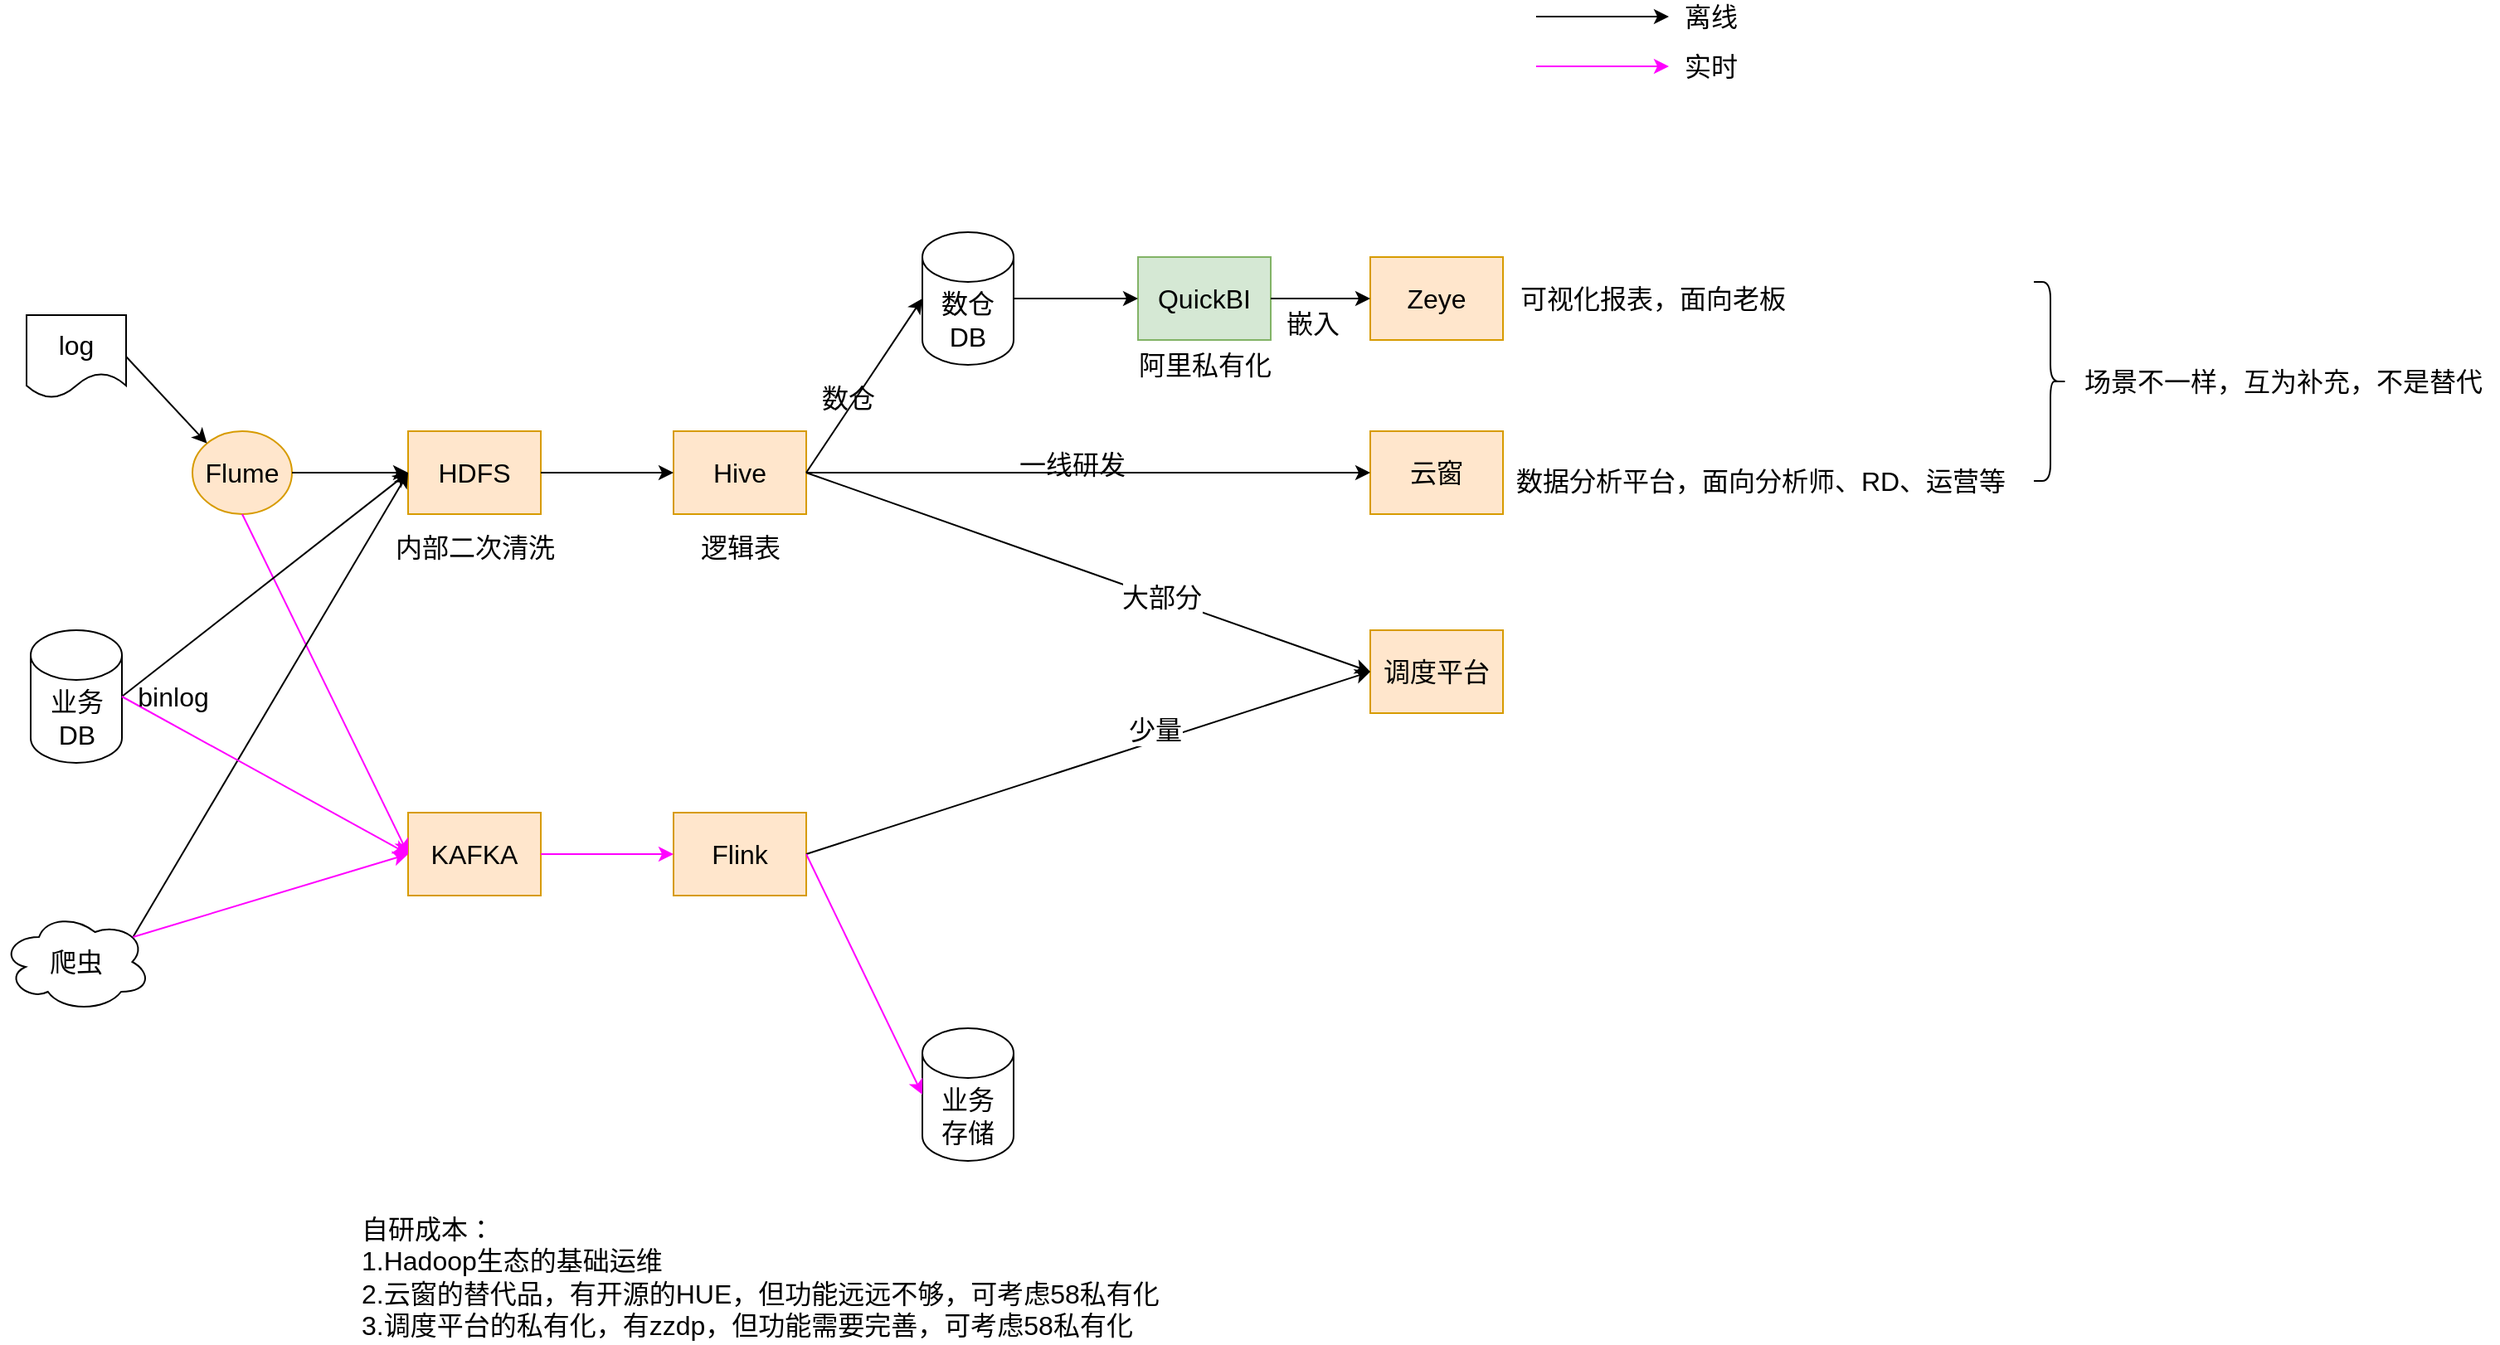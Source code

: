 <mxfile version="17.4.2" type="github">
  <diagram id="TMgxbQlVMmeY9P32GQ1a" name="Page-1">
    <mxGraphModel dx="941" dy="769" grid="1" gridSize="10" guides="1" tooltips="1" connect="1" arrows="1" fold="1" page="1" pageScale="1" pageWidth="827" pageHeight="1169" math="0" shadow="0">
      <root>
        <mxCell id="0" />
        <mxCell id="1" parent="0" />
        <mxCell id="b4gnppYfoSFITk3-e2fL-1" value="&lt;font style=&quot;font-size: 16px&quot;&gt;log&lt;/font&gt;" style="shape=document;whiteSpace=wrap;html=1;boundedLbl=1;" parent="1" vertex="1">
          <mxGeometry x="80" y="200" width="60" height="50" as="geometry" />
        </mxCell>
        <mxCell id="b4gnppYfoSFITk3-e2fL-2" value="业务DB" style="shape=cylinder3;whiteSpace=wrap;html=1;boundedLbl=1;backgroundOutline=1;size=15;fontSize=16;" parent="1" vertex="1">
          <mxGeometry x="82.5" y="390" width="55" height="80" as="geometry" />
        </mxCell>
        <mxCell id="b4gnppYfoSFITk3-e2fL-3" value="爬虫" style="ellipse;shape=cloud;whiteSpace=wrap;html=1;fontSize=16;" parent="1" vertex="1">
          <mxGeometry x="65" y="560" width="90" height="60" as="geometry" />
        </mxCell>
        <mxCell id="b4gnppYfoSFITk3-e2fL-4" value="HDFS" style="rounded=0;whiteSpace=wrap;html=1;fontSize=16;fillColor=#ffe6cc;strokeColor=#d79b00;" parent="1" vertex="1">
          <mxGeometry x="310" y="270" width="80" height="50" as="geometry" />
        </mxCell>
        <mxCell id="b4gnppYfoSFITk3-e2fL-6" value="Flume" style="ellipse;whiteSpace=wrap;html=1;fontSize=16;fillColor=#ffe6cc;strokeColor=#d79b00;" parent="1" vertex="1">
          <mxGeometry x="180" y="270" width="60" height="50" as="geometry" />
        </mxCell>
        <mxCell id="b4gnppYfoSFITk3-e2fL-7" value="KAFKA" style="rounded=0;whiteSpace=wrap;html=1;fontSize=16;fillColor=#ffe6cc;strokeColor=#d79b00;" parent="1" vertex="1">
          <mxGeometry x="310" y="500" width="80" height="50" as="geometry" />
        </mxCell>
        <mxCell id="b4gnppYfoSFITk3-e2fL-9" value="" style="endArrow=classic;html=1;rounded=0;fontSize=16;exitX=1;exitY=0.5;exitDx=0;exitDy=0;entryX=0;entryY=0;entryDx=0;entryDy=0;" parent="1" source="b4gnppYfoSFITk3-e2fL-1" target="b4gnppYfoSFITk3-e2fL-6" edge="1">
          <mxGeometry width="50" height="50" relative="1" as="geometry">
            <mxPoint x="210" y="430" as="sourcePoint" />
            <mxPoint x="260" y="380" as="targetPoint" />
          </mxGeometry>
        </mxCell>
        <mxCell id="b4gnppYfoSFITk3-e2fL-10" value="" style="endArrow=classic;html=1;rounded=0;fontSize=16;exitX=1;exitY=0.5;exitDx=0;exitDy=0;entryX=0;entryY=0.5;entryDx=0;entryDy=0;" parent="1" source="b4gnppYfoSFITk3-e2fL-6" target="b4gnppYfoSFITk3-e2fL-4" edge="1">
          <mxGeometry width="50" height="50" relative="1" as="geometry">
            <mxPoint x="150" y="235" as="sourcePoint" />
            <mxPoint x="198.787" y="287.322" as="targetPoint" />
          </mxGeometry>
        </mxCell>
        <mxCell id="b4gnppYfoSFITk3-e2fL-11" value="" style="endArrow=classic;html=1;rounded=0;fontSize=16;exitX=0.5;exitY=1;exitDx=0;exitDy=0;entryX=0;entryY=0.5;entryDx=0;entryDy=0;strokeColor=#FF00FF;" parent="1" source="b4gnppYfoSFITk3-e2fL-6" target="b4gnppYfoSFITk3-e2fL-7" edge="1">
          <mxGeometry width="50" height="50" relative="1" as="geometry">
            <mxPoint x="250" y="305" as="sourcePoint" />
            <mxPoint x="320" y="305" as="targetPoint" />
          </mxGeometry>
        </mxCell>
        <mxCell id="b4gnppYfoSFITk3-e2fL-12" value="" style="endArrow=classic;html=1;rounded=0;fontSize=16;exitX=1;exitY=0.5;exitDx=0;exitDy=0;entryX=0;entryY=0.5;entryDx=0;entryDy=0;exitPerimeter=0;" parent="1" source="b4gnppYfoSFITk3-e2fL-2" target="b4gnppYfoSFITk3-e2fL-4" edge="1">
          <mxGeometry width="50" height="50" relative="1" as="geometry">
            <mxPoint x="250" y="305" as="sourcePoint" />
            <mxPoint x="320" y="305" as="targetPoint" />
          </mxGeometry>
        </mxCell>
        <mxCell id="b4gnppYfoSFITk3-e2fL-13" value="" style="endArrow=classic;html=1;rounded=0;fontSize=16;exitX=0.88;exitY=0.25;exitDx=0;exitDy=0;entryX=0;entryY=0.5;entryDx=0;entryDy=0;exitPerimeter=0;" parent="1" source="b4gnppYfoSFITk3-e2fL-3" target="b4gnppYfoSFITk3-e2fL-4" edge="1">
          <mxGeometry width="50" height="50" relative="1" as="geometry">
            <mxPoint x="147.5" y="440" as="sourcePoint" />
            <mxPoint x="320" y="305" as="targetPoint" />
          </mxGeometry>
        </mxCell>
        <mxCell id="b4gnppYfoSFITk3-e2fL-14" value="内部二次清洗" style="text;html=1;align=center;verticalAlign=middle;resizable=0;points=[];autosize=1;strokeColor=none;fillColor=none;fontSize=16;" parent="1" vertex="1">
          <mxGeometry x="295" y="330" width="110" height="20" as="geometry" />
        </mxCell>
        <mxCell id="b4gnppYfoSFITk3-e2fL-15" value="Hive" style="rounded=0;whiteSpace=wrap;html=1;fontSize=16;fillColor=#ffe6cc;strokeColor=#d79b00;" parent="1" vertex="1">
          <mxGeometry x="470" y="270" width="80" height="50" as="geometry" />
        </mxCell>
        <mxCell id="b4gnppYfoSFITk3-e2fL-16" value="Flink" style="rounded=0;whiteSpace=wrap;html=1;fontSize=16;fillColor=#ffe6cc;strokeColor=#d79b00;" parent="1" vertex="1">
          <mxGeometry x="470" y="500" width="80" height="50" as="geometry" />
        </mxCell>
        <mxCell id="b4gnppYfoSFITk3-e2fL-18" value="逻辑表" style="text;html=1;align=center;verticalAlign=middle;resizable=0;points=[];autosize=1;strokeColor=none;fillColor=none;fontSize=16;" parent="1" vertex="1">
          <mxGeometry x="480" y="330" width="60" height="20" as="geometry" />
        </mxCell>
        <mxCell id="b4gnppYfoSFITk3-e2fL-20" value="数仓DB" style="shape=cylinder3;whiteSpace=wrap;html=1;boundedLbl=1;backgroundOutline=1;size=15;fontSize=16;" parent="1" vertex="1">
          <mxGeometry x="620" y="150" width="55" height="80" as="geometry" />
        </mxCell>
        <mxCell id="b4gnppYfoSFITk3-e2fL-21" value="QuickBI" style="rounded=0;whiteSpace=wrap;html=1;fontSize=16;fillColor=#d5e8d4;strokeColor=#82b366;" parent="1" vertex="1">
          <mxGeometry x="750" y="165" width="80" height="50" as="geometry" />
        </mxCell>
        <mxCell id="b4gnppYfoSFITk3-e2fL-22" value="Zeye" style="rounded=0;whiteSpace=wrap;html=1;fontSize=16;fillColor=#ffe6cc;strokeColor=#d79b00;" parent="1" vertex="1">
          <mxGeometry x="890" y="165" width="80" height="50" as="geometry" />
        </mxCell>
        <mxCell id="b4gnppYfoSFITk3-e2fL-23" value="" style="endArrow=classic;html=1;rounded=0;fontSize=16;exitX=1;exitY=0.5;exitDx=0;exitDy=0;entryX=0;entryY=0.5;entryDx=0;entryDy=0;" parent="1" source="b4gnppYfoSFITk3-e2fL-4" target="b4gnppYfoSFITk3-e2fL-15" edge="1">
          <mxGeometry width="50" height="50" relative="1" as="geometry">
            <mxPoint x="250" y="305" as="sourcePoint" />
            <mxPoint x="320" y="305" as="targetPoint" />
          </mxGeometry>
        </mxCell>
        <mxCell id="b4gnppYfoSFITk3-e2fL-24" value="" style="endArrow=classic;html=1;rounded=0;fontSize=16;exitX=1;exitY=0.5;exitDx=0;exitDy=0;entryX=0;entryY=0.5;entryDx=0;entryDy=0;entryPerimeter=0;" parent="1" source="b4gnppYfoSFITk3-e2fL-15" target="b4gnppYfoSFITk3-e2fL-20" edge="1">
          <mxGeometry width="50" height="50" relative="1" as="geometry">
            <mxPoint x="400" y="305" as="sourcePoint" />
            <mxPoint x="480" y="305" as="targetPoint" />
          </mxGeometry>
        </mxCell>
        <mxCell id="b4gnppYfoSFITk3-e2fL-25" value="" style="endArrow=classic;html=1;rounded=0;fontSize=16;exitX=1;exitY=0.5;exitDx=0;exitDy=0;entryX=0;entryY=0.5;entryDx=0;entryDy=0;exitPerimeter=0;" parent="1" source="b4gnppYfoSFITk3-e2fL-20" target="b4gnppYfoSFITk3-e2fL-21" edge="1">
          <mxGeometry width="50" height="50" relative="1" as="geometry">
            <mxPoint x="560" y="305" as="sourcePoint" />
            <mxPoint x="630" y="200" as="targetPoint" />
          </mxGeometry>
        </mxCell>
        <mxCell id="b4gnppYfoSFITk3-e2fL-26" value="" style="endArrow=classic;html=1;rounded=0;fontSize=16;exitX=1;exitY=0.5;exitDx=0;exitDy=0;entryX=0;entryY=0.5;entryDx=0;entryDy=0;" parent="1" source="b4gnppYfoSFITk3-e2fL-21" target="b4gnppYfoSFITk3-e2fL-22" edge="1">
          <mxGeometry width="50" height="50" relative="1" as="geometry">
            <mxPoint x="685" y="200" as="sourcePoint" />
            <mxPoint x="760" y="200" as="targetPoint" />
          </mxGeometry>
        </mxCell>
        <mxCell id="b4gnppYfoSFITk3-e2fL-27" value="嵌入" style="text;html=1;align=center;verticalAlign=middle;resizable=0;points=[];autosize=1;strokeColor=none;fillColor=none;fontSize=16;" parent="1" vertex="1">
          <mxGeometry x="830" y="195" width="50" height="20" as="geometry" />
        </mxCell>
        <mxCell id="b4gnppYfoSFITk3-e2fL-28" value="云窗" style="rounded=0;whiteSpace=wrap;html=1;fontSize=16;fillColor=#ffe6cc;strokeColor=#d79b00;" parent="1" vertex="1">
          <mxGeometry x="890" y="270" width="80" height="50" as="geometry" />
        </mxCell>
        <mxCell id="b4gnppYfoSFITk3-e2fL-29" value="" style="endArrow=classic;html=1;rounded=0;fontSize=16;exitX=1;exitY=0.5;exitDx=0;exitDy=0;entryX=0;entryY=0.5;entryDx=0;entryDy=0;" parent="1" source="b4gnppYfoSFITk3-e2fL-15" target="b4gnppYfoSFITk3-e2fL-28" edge="1">
          <mxGeometry width="50" height="50" relative="1" as="geometry">
            <mxPoint x="560" y="305" as="sourcePoint" />
            <mxPoint x="630" y="200" as="targetPoint" />
          </mxGeometry>
        </mxCell>
        <mxCell id="b4gnppYfoSFITk3-e2fL-30" value="调度平台" style="rounded=0;whiteSpace=wrap;html=1;fontSize=16;fillColor=#ffe6cc;strokeColor=#d79b00;" parent="1" vertex="1">
          <mxGeometry x="890" y="390" width="80" height="50" as="geometry" />
        </mxCell>
        <mxCell id="b4gnppYfoSFITk3-e2fL-31" value="" style="endArrow=classic;html=1;rounded=0;fontSize=16;exitX=1;exitY=0.5;exitDx=0;exitDy=0;entryX=0;entryY=0.5;entryDx=0;entryDy=0;" parent="1" source="b4gnppYfoSFITk3-e2fL-15" target="b4gnppYfoSFITk3-e2fL-30" edge="1">
          <mxGeometry width="50" height="50" relative="1" as="geometry">
            <mxPoint x="560" y="305" as="sourcePoint" />
            <mxPoint x="900" y="305" as="targetPoint" />
          </mxGeometry>
        </mxCell>
        <mxCell id="qtKlCRNCfXGgiiKGvy_T-9" value="大部分" style="edgeLabel;html=1;align=center;verticalAlign=middle;resizable=0;points=[];fontSize=16;" vertex="1" connectable="0" parent="b4gnppYfoSFITk3-e2fL-31">
          <mxGeometry x="0.258" relative="1" as="geometry">
            <mxPoint y="-1" as="offset" />
          </mxGeometry>
        </mxCell>
        <mxCell id="b4gnppYfoSFITk3-e2fL-32" value="" style="endArrow=classic;html=1;rounded=0;fontSize=16;exitX=1;exitY=0.5;exitDx=0;exitDy=0;entryX=0;entryY=0.5;entryDx=0;entryDy=0;" parent="1" source="b4gnppYfoSFITk3-e2fL-16" target="b4gnppYfoSFITk3-e2fL-30" edge="1">
          <mxGeometry width="50" height="50" relative="1" as="geometry">
            <mxPoint x="560" y="305" as="sourcePoint" />
            <mxPoint x="900" y="425" as="targetPoint" />
          </mxGeometry>
        </mxCell>
        <mxCell id="qtKlCRNCfXGgiiKGvy_T-10" value="少量" style="edgeLabel;html=1;align=center;verticalAlign=middle;resizable=0;points=[];fontSize=16;" vertex="1" connectable="0" parent="b4gnppYfoSFITk3-e2fL-32">
          <mxGeometry x="0.241" y="3" relative="1" as="geometry">
            <mxPoint y="-4" as="offset" />
          </mxGeometry>
        </mxCell>
        <mxCell id="b4gnppYfoSFITk3-e2fL-33" value="" style="endArrow=classic;html=1;rounded=0;fontSize=16;exitX=1;exitY=0.5;exitDx=0;exitDy=0;entryX=0;entryY=0.5;entryDx=0;entryDy=0;strokeColor=#FF00FF;" parent="1" source="b4gnppYfoSFITk3-e2fL-7" target="b4gnppYfoSFITk3-e2fL-16" edge="1">
          <mxGeometry width="50" height="50" relative="1" as="geometry">
            <mxPoint x="220" y="330" as="sourcePoint" />
            <mxPoint x="320" y="535" as="targetPoint" />
          </mxGeometry>
        </mxCell>
        <mxCell id="b4gnppYfoSFITk3-e2fL-34" value="业务&lt;br&gt;存储" style="shape=cylinder3;whiteSpace=wrap;html=1;boundedLbl=1;backgroundOutline=1;size=15;fontSize=16;" parent="1" vertex="1">
          <mxGeometry x="620" y="630" width="55" height="80" as="geometry" />
        </mxCell>
        <mxCell id="b4gnppYfoSFITk3-e2fL-35" value="" style="endArrow=classic;html=1;rounded=0;fontSize=16;exitX=1;exitY=0.5;exitDx=0;exitDy=0;entryX=0;entryY=0.5;entryDx=0;entryDy=0;strokeColor=#FF00FF;entryPerimeter=0;" parent="1" source="b4gnppYfoSFITk3-e2fL-16" target="b4gnppYfoSFITk3-e2fL-34" edge="1">
          <mxGeometry width="50" height="50" relative="1" as="geometry">
            <mxPoint x="400" y="535" as="sourcePoint" />
            <mxPoint x="480" y="535" as="targetPoint" />
          </mxGeometry>
        </mxCell>
        <mxCell id="qtKlCRNCfXGgiiKGvy_T-1" value="阿里私有化" style="text;html=1;align=center;verticalAlign=middle;resizable=0;points=[];autosize=1;strokeColor=none;fillColor=none;fontSize=16;" vertex="1" parent="1">
          <mxGeometry x="740" y="220" width="100" height="20" as="geometry" />
        </mxCell>
        <mxCell id="qtKlCRNCfXGgiiKGvy_T-2" value="自研成本：&lt;br&gt;1.Hadoop生态的基础运维&lt;br&gt;2.云窗的替代品，有开源的HUE，但功能远远不够，可考虑58私有化&lt;br&gt;3.调度平台的私有化，有zzdp，但功能需要完善，可考虑58私有化" style="text;html=1;align=left;verticalAlign=middle;resizable=0;points=[];autosize=1;strokeColor=none;fillColor=none;fontSize=16;" vertex="1" parent="1">
          <mxGeometry x="280" y="740" width="500" height="80" as="geometry" />
        </mxCell>
        <mxCell id="qtKlCRNCfXGgiiKGvy_T-3" value="可视化报表，面向老板" style="text;html=1;align=center;verticalAlign=middle;resizable=0;points=[];autosize=1;strokeColor=none;fillColor=none;fontSize=16;" vertex="1" parent="1">
          <mxGeometry x="970" y="180" width="180" height="20" as="geometry" />
        </mxCell>
        <mxCell id="qtKlCRNCfXGgiiKGvy_T-4" value="数据分析平台，面向分析师、RD、运营等" style="text;html=1;align=center;verticalAlign=middle;resizable=0;points=[];autosize=1;strokeColor=none;fillColor=none;fontSize=16;" vertex="1" parent="1">
          <mxGeometry x="970" y="290" width="310" height="20" as="geometry" />
        </mxCell>
        <mxCell id="qtKlCRNCfXGgiiKGvy_T-5" value="" style="shape=curlyBracket;whiteSpace=wrap;html=1;rounded=1;flipH=1;fontSize=16;" vertex="1" parent="1">
          <mxGeometry x="1290" y="180" width="20" height="120" as="geometry" />
        </mxCell>
        <mxCell id="qtKlCRNCfXGgiiKGvy_T-6" value="场景不一样，互为补充，不是替代" style="text;html=1;align=center;verticalAlign=middle;resizable=0;points=[];autosize=1;strokeColor=none;fillColor=none;fontSize=16;" vertex="1" parent="1">
          <mxGeometry x="1310" y="230" width="260" height="20" as="geometry" />
        </mxCell>
        <mxCell id="qtKlCRNCfXGgiiKGvy_T-7" value="数仓" style="text;html=1;align=center;verticalAlign=middle;resizable=0;points=[];autosize=1;strokeColor=none;fillColor=none;fontSize=16;" vertex="1" parent="1">
          <mxGeometry x="550" y="240" width="50" height="20" as="geometry" />
        </mxCell>
        <mxCell id="qtKlCRNCfXGgiiKGvy_T-8" value="一线研发" style="text;html=1;align=center;verticalAlign=middle;resizable=0;points=[];autosize=1;strokeColor=none;fillColor=none;fontSize=16;" vertex="1" parent="1">
          <mxGeometry x="670" y="280" width="80" height="20" as="geometry" />
        </mxCell>
        <mxCell id="qtKlCRNCfXGgiiKGvy_T-12" value="" style="endArrow=classic;html=1;rounded=0;fontSize=16;exitX=1;exitY=0.5;exitDx=0;exitDy=0;entryX=0;entryY=0.5;entryDx=0;entryDy=0;strokeColor=#FF00FF;exitPerimeter=0;" edge="1" parent="1" source="b4gnppYfoSFITk3-e2fL-2" target="b4gnppYfoSFITk3-e2fL-7">
          <mxGeometry width="50" height="50" relative="1" as="geometry">
            <mxPoint x="220" y="330" as="sourcePoint" />
            <mxPoint x="320" y="535" as="targetPoint" />
          </mxGeometry>
        </mxCell>
        <mxCell id="qtKlCRNCfXGgiiKGvy_T-13" value="binlog" style="text;html=1;align=center;verticalAlign=middle;resizable=0;points=[];autosize=1;strokeColor=none;fillColor=none;fontSize=16;" vertex="1" parent="1">
          <mxGeometry x="137.5" y="420" width="60" height="20" as="geometry" />
        </mxCell>
        <mxCell id="qtKlCRNCfXGgiiKGvy_T-14" value="" style="endArrow=classic;html=1;rounded=0;fontSize=16;exitX=0.88;exitY=0.25;exitDx=0;exitDy=0;entryX=0;entryY=0.5;entryDx=0;entryDy=0;strokeColor=#FF00FF;exitPerimeter=0;" edge="1" parent="1" source="b4gnppYfoSFITk3-e2fL-3" target="b4gnppYfoSFITk3-e2fL-7">
          <mxGeometry width="50" height="50" relative="1" as="geometry">
            <mxPoint x="147.5" y="440" as="sourcePoint" />
            <mxPoint x="320" y="535" as="targetPoint" />
          </mxGeometry>
        </mxCell>
        <mxCell id="qtKlCRNCfXGgiiKGvy_T-15" value="" style="endArrow=classic;html=1;rounded=0;fontSize=16;exitX=1;exitY=0.5;exitDx=0;exitDy=0;entryX=0;entryY=0.5;entryDx=0;entryDy=0;" edge="1" parent="1">
          <mxGeometry width="50" height="50" relative="1" as="geometry">
            <mxPoint x="990" y="20" as="sourcePoint" />
            <mxPoint x="1070" y="20" as="targetPoint" />
          </mxGeometry>
        </mxCell>
        <mxCell id="qtKlCRNCfXGgiiKGvy_T-16" value="离线" style="text;html=1;align=center;verticalAlign=middle;resizable=0;points=[];autosize=1;strokeColor=none;fillColor=none;fontSize=16;" vertex="1" parent="1">
          <mxGeometry x="1070" y="10" width="50" height="20" as="geometry" />
        </mxCell>
        <mxCell id="qtKlCRNCfXGgiiKGvy_T-17" value="" style="endArrow=classic;html=1;rounded=0;fontSize=16;exitX=1;exitY=0.5;exitDx=0;exitDy=0;entryX=0;entryY=0.5;entryDx=0;entryDy=0;strokeColor=#FF00FF;" edge="1" parent="1">
          <mxGeometry width="50" height="50" relative="1" as="geometry">
            <mxPoint x="990" y="50" as="sourcePoint" />
            <mxPoint x="1070" y="50" as="targetPoint" />
          </mxGeometry>
        </mxCell>
        <mxCell id="qtKlCRNCfXGgiiKGvy_T-18" value="实时" style="text;html=1;align=center;verticalAlign=middle;resizable=0;points=[];autosize=1;strokeColor=none;fillColor=none;fontSize=16;" vertex="1" parent="1">
          <mxGeometry x="1070" y="40" width="50" height="20" as="geometry" />
        </mxCell>
      </root>
    </mxGraphModel>
  </diagram>
</mxfile>
